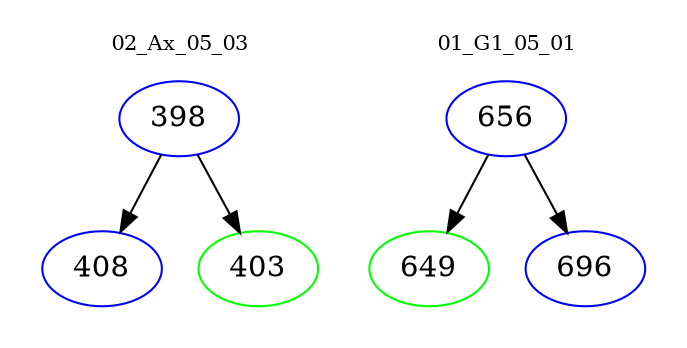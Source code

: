 digraph{
subgraph cluster_0 {
color = white
label = "02_Ax_05_03";
fontsize=10;
T0_398 [label="398", color="blue"]
T0_398 -> T0_408 [color="black"]
T0_408 [label="408", color="blue"]
T0_398 -> T0_403 [color="black"]
T0_403 [label="403", color="green"]
}
subgraph cluster_1 {
color = white
label = "01_G1_05_01";
fontsize=10;
T1_656 [label="656", color="blue"]
T1_656 -> T1_649 [color="black"]
T1_649 [label="649", color="green"]
T1_656 -> T1_696 [color="black"]
T1_696 [label="696", color="blue"]
}
}
